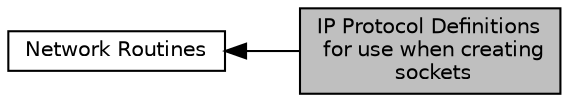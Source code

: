 digraph "IP Protocol Definitions for use when creating sockets"
{
  edge [fontname="Helvetica",fontsize="10",labelfontname="Helvetica",labelfontsize="10"];
  node [fontname="Helvetica",fontsize="10",shape=box];
  rankdir=LR;
  Node1 [label="IP Protocol Definitions\l for use when creating\l sockets",height=0.2,width=0.4,color="black", fillcolor="grey75", style="filled", fontcolor="black",tooltip=" "];
  Node2 [label="Network Routines",height=0.2,width=0.4,color="black", fillcolor="white", style="filled",URL="$group__apr__network__io.html",tooltip=" "];
  Node2->Node1 [shape=plaintext, dir="back", style="solid"];
}
